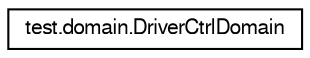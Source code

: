 digraph "Jerarquia Gràfica de la Classe"
{
 // LATEX_PDF_SIZE
  edge [fontname="FreeSans",fontsize="10",labelfontname="FreeSans",labelfontsize="10"];
  node [fontname="FreeSans",fontsize="10",shape=record];
  rankdir="LR";
  Node0 [label="test.domain.DriverCtrlDomain",height=0.2,width=0.4,color="black", fillcolor="white", style="filled",URL="$classtest_1_1domain_1_1_driver_ctrl_domain.html",tooltip="Classe per fer test d'integració de tot el domini."];
}

